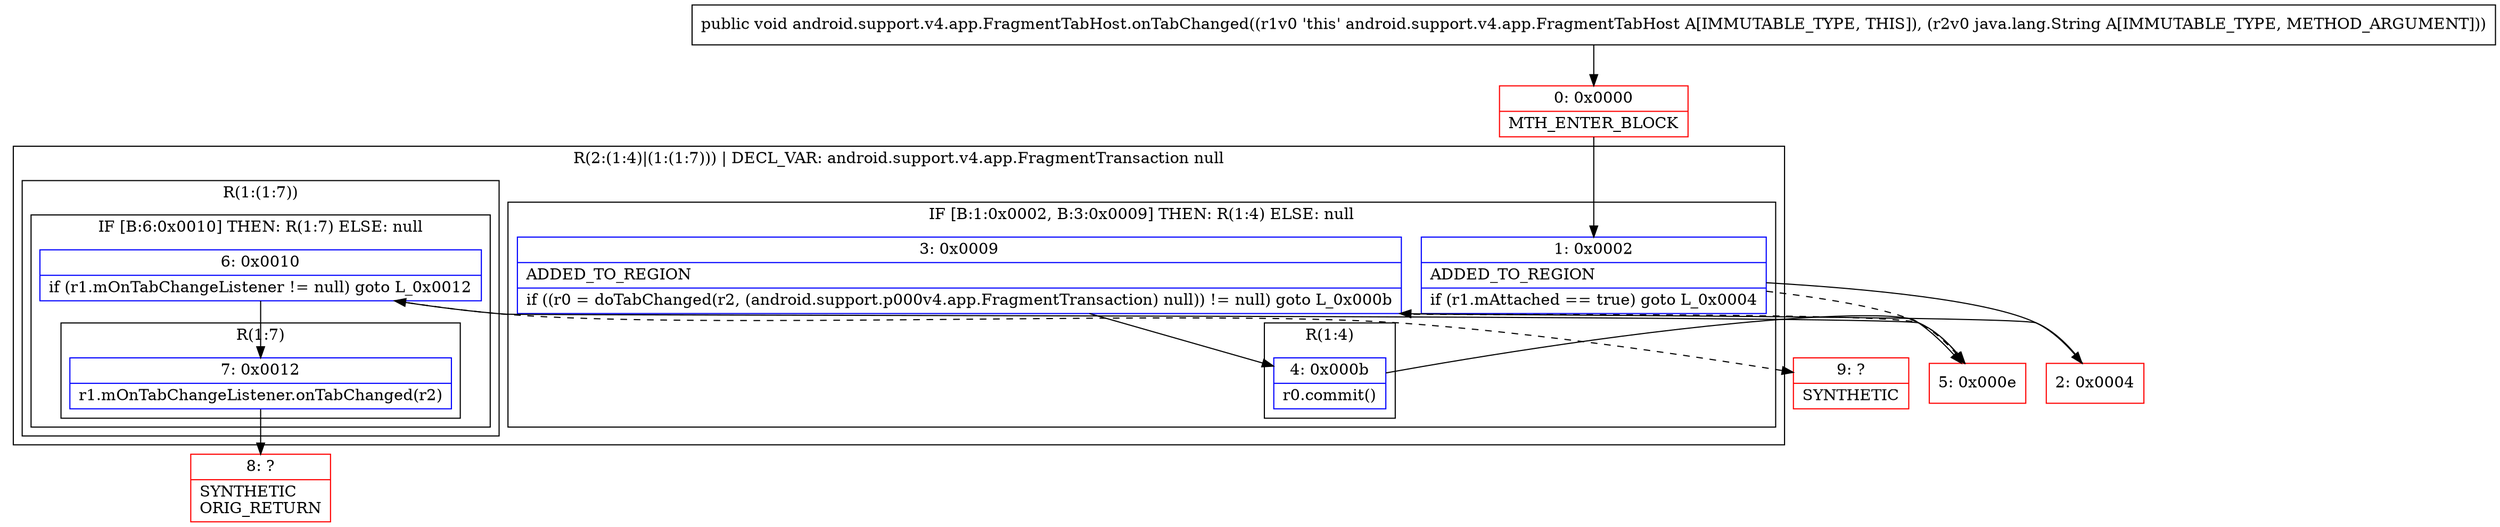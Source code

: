 digraph "CFG forandroid.support.v4.app.FragmentTabHost.onTabChanged(Ljava\/lang\/String;)V" {
subgraph cluster_Region_1554419863 {
label = "R(2:(1:4)|(1:(1:7))) | DECL_VAR: android.support.v4.app.FragmentTransaction null\l";
node [shape=record,color=blue];
subgraph cluster_IfRegion_1752569830 {
label = "IF [B:1:0x0002, B:3:0x0009] THEN: R(1:4) ELSE: null";
node [shape=record,color=blue];
Node_1 [shape=record,label="{1\:\ 0x0002|ADDED_TO_REGION\l|if (r1.mAttached == true) goto L_0x0004\l}"];
Node_3 [shape=record,label="{3\:\ 0x0009|ADDED_TO_REGION\l|if ((r0 = doTabChanged(r2, (android.support.p000v4.app.FragmentTransaction) null)) != null) goto L_0x000b\l}"];
subgraph cluster_Region_1794867955 {
label = "R(1:4)";
node [shape=record,color=blue];
Node_4 [shape=record,label="{4\:\ 0x000b|r0.commit()\l}"];
}
}
subgraph cluster_Region_945325025 {
label = "R(1:(1:7))";
node [shape=record,color=blue];
subgraph cluster_IfRegion_1343397461 {
label = "IF [B:6:0x0010] THEN: R(1:7) ELSE: null";
node [shape=record,color=blue];
Node_6 [shape=record,label="{6\:\ 0x0010|if (r1.mOnTabChangeListener != null) goto L_0x0012\l}"];
subgraph cluster_Region_134441622 {
label = "R(1:7)";
node [shape=record,color=blue];
Node_7 [shape=record,label="{7\:\ 0x0012|r1.mOnTabChangeListener.onTabChanged(r2)\l}"];
}
}
}
}
Node_0 [shape=record,color=red,label="{0\:\ 0x0000|MTH_ENTER_BLOCK\l}"];
Node_2 [shape=record,color=red,label="{2\:\ 0x0004}"];
Node_5 [shape=record,color=red,label="{5\:\ 0x000e}"];
Node_8 [shape=record,color=red,label="{8\:\ ?|SYNTHETIC\lORIG_RETURN\l}"];
Node_9 [shape=record,color=red,label="{9\:\ ?|SYNTHETIC\l}"];
MethodNode[shape=record,label="{public void android.support.v4.app.FragmentTabHost.onTabChanged((r1v0 'this' android.support.v4.app.FragmentTabHost A[IMMUTABLE_TYPE, THIS]), (r2v0 java.lang.String A[IMMUTABLE_TYPE, METHOD_ARGUMENT])) }"];
MethodNode -> Node_0;
Node_1 -> Node_2;
Node_1 -> Node_5[style=dashed];
Node_3 -> Node_4;
Node_3 -> Node_5[style=dashed];
Node_4 -> Node_5;
Node_6 -> Node_7;
Node_6 -> Node_9[style=dashed];
Node_7 -> Node_8;
Node_0 -> Node_1;
Node_2 -> Node_3;
Node_5 -> Node_6;
}

